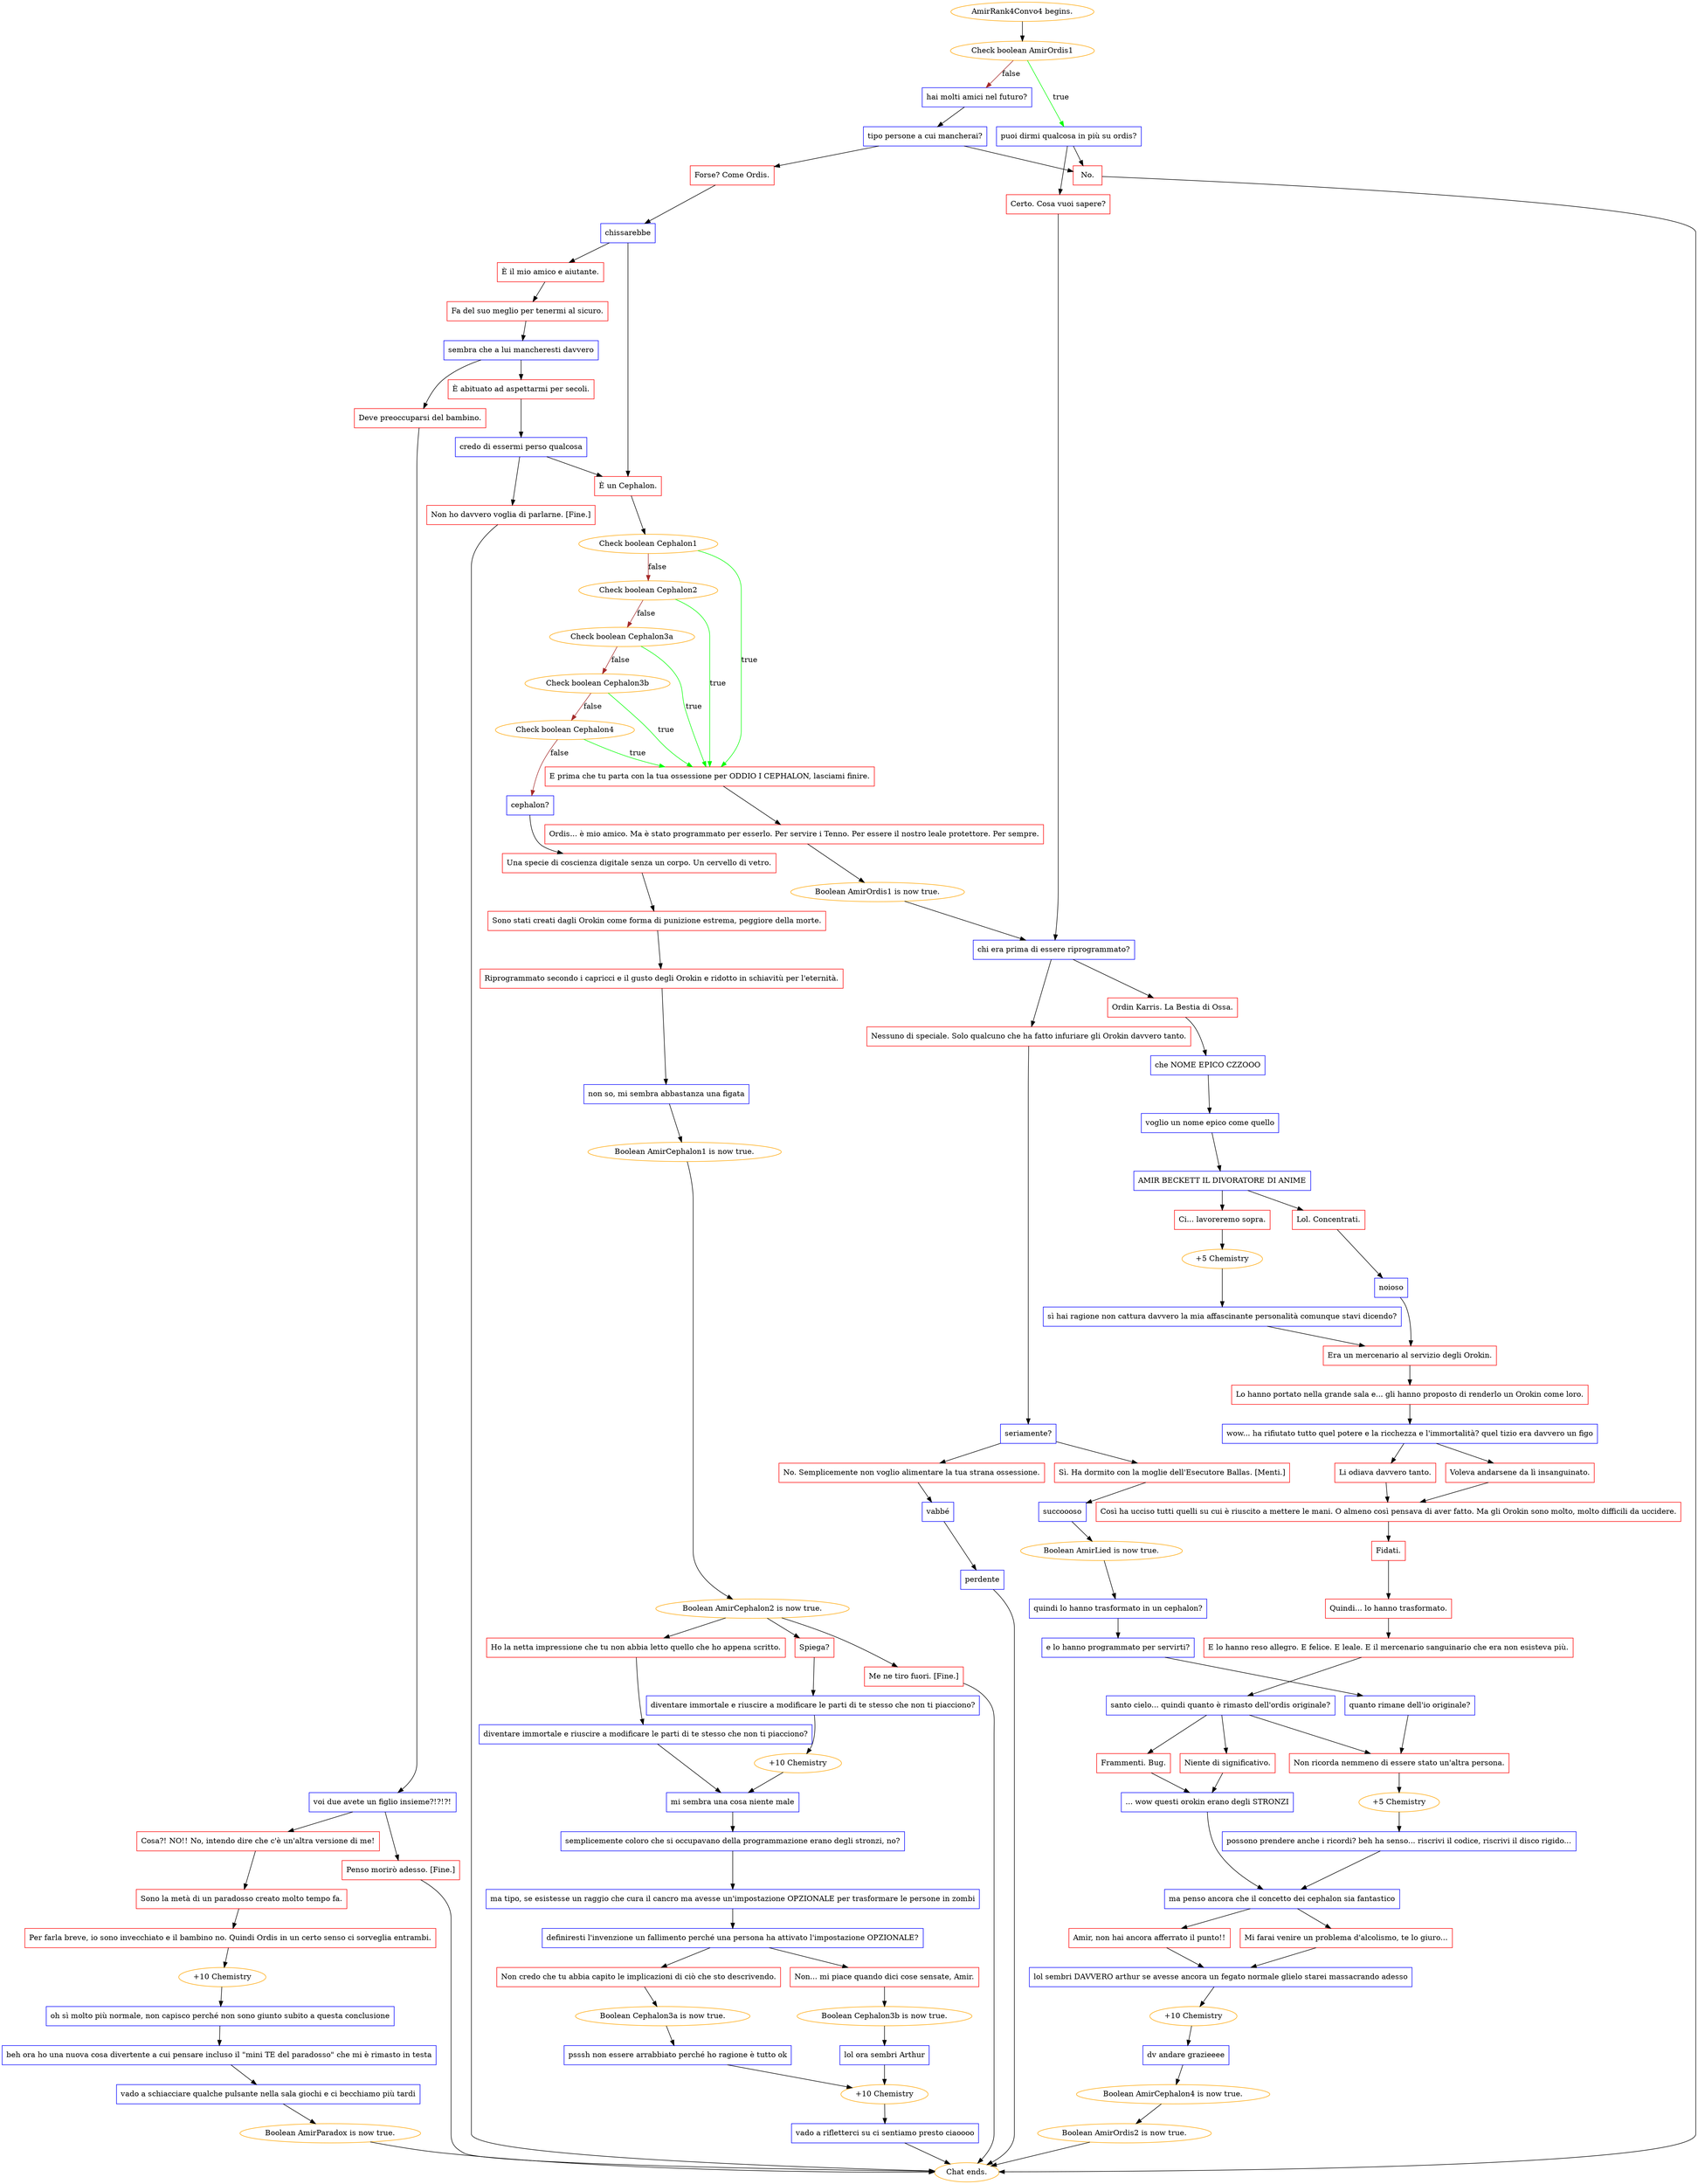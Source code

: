 digraph {
	"AmirRank4Convo4 begins." [color=orange];
		"AmirRank4Convo4 begins." -> j3071393708;
	j3071393708 [label="Check boolean AmirOrdis1",color=orange];
		j3071393708 -> j3021975019 [label=true,color=green];
		j3071393708 -> j3247020114 [label=false,color=brown];
	j3021975019 [label="puoi dirmi qualcosa in più su ordis?",shape=box,color=blue];
		j3021975019 -> j1007427516;
		j3021975019 -> j2221848430;
	j3247020114 [label="hai molti amici nel futuro?",shape=box,color=blue];
		j3247020114 -> j3804750272;
	j1007427516 [label="No.",shape=box,color=red];
		j1007427516 -> "Chat ends.";
	j2221848430 [label="Certo. Cosa vuoi sapere?",shape=box,color=red];
		j2221848430 -> j442276218;
	j3804750272 [label="tipo persone a cui mancherai?",shape=box,color=blue];
		j3804750272 -> j634428356;
		j3804750272 -> j1007427516;
	"Chat ends." [color=orange];
	j442276218 [label="chi era prima di essere riprogrammato?",shape=box,color=blue];
		j442276218 -> j71875701;
		j442276218 -> j3839445834;
	j634428356 [label="Forse? Come Ordis.",shape=box,color=red];
		j634428356 -> j802462086;
	j71875701 [label="Nessuno di speciale. Solo qualcuno che ha fatto infuriare gli Orokin davvero tanto.",shape=box,color=red];
		j71875701 -> j948186699;
	j3839445834 [label="Ordin Karris. La Bestia di Ossa.",shape=box,color=red];
		j3839445834 -> j3815138274;
	j802462086 [label="chissarebbe",shape=box,color=blue];
		j802462086 -> j1409466347;
		j802462086 -> j2762510706;
	j948186699 [label="seriamente?",shape=box,color=blue];
		j948186699 -> j3601995794;
		j948186699 -> j1859975917;
	j3815138274 [label="che NOME EPICO CZZOOO",shape=box,color=blue];
		j3815138274 -> j2798925553;
	j1409466347 [label="È il mio amico e aiutante.",shape=box,color=red];
		j1409466347 -> j3294752704;
	j2762510706 [label="È un Cephalon.",shape=box,color=red];
		j2762510706 -> j2703593324;
	j3601995794 [label="Sì. Ha dormito con la moglie dell'Esecutore Ballas. [Menti.]",shape=box,color=red];
		j3601995794 -> j305321218;
	j1859975917 [label="No. Semplicemente non voglio alimentare la tua strana ossessione.",shape=box,color=red];
		j1859975917 -> j4163519108;
	j2798925553 [label="voglio un nome epico come quello",shape=box,color=blue];
		j2798925553 -> j2842439095;
	j3294752704 [label="Fa del suo meglio per tenermi al sicuro.",shape=box,color=red];
		j3294752704 -> j207900097;
	j2703593324 [label="Check boolean Cephalon1",color=orange];
		j2703593324 -> j580980849 [label=true,color=green];
		j2703593324 -> j3179573232 [label=false,color=brown];
	j305321218 [label="succoooso",shape=box,color=blue];
		j305321218 -> j2698910583;
	j4163519108 [label="vabbé",shape=box,color=blue];
		j4163519108 -> j2014326801;
	j2842439095 [label="AMIR BECKETT IL DIVORATORE DI ANIME",shape=box,color=blue];
		j2842439095 -> j3105152981;
		j2842439095 -> j233433620;
	j207900097 [label="sembra che a lui mancheresti davvero",shape=box,color=blue];
		j207900097 -> j3961460814;
		j207900097 -> j2608433355;
	j580980849 [label="E prima che tu parta con la tua ossessione per ODDIO I CEPHALON, lasciami finire.",shape=box,color=red];
		j580980849 -> j785121930;
	j3179573232 [label="Check boolean Cephalon2",color=orange];
		j3179573232 -> j580980849 [label=true,color=green];
		j3179573232 -> j1411698572 [label=false,color=brown];
	j2698910583 [label="Boolean AmirLied is now true.",color=orange];
		j2698910583 -> j658665411;
	j2014326801 [label="perdente",shape=box,color=blue];
		j2014326801 -> "Chat ends.";
	j3105152981 [label="Lol. Concentrati.",shape=box,color=red];
		j3105152981 -> j4159829401;
	j233433620 [label="Ci... lavoreremo sopra.",shape=box,color=red];
		j233433620 -> j2505086533;
	j3961460814 [label="È abituato ad aspettarmi per secoli.",shape=box,color=red];
		j3961460814 -> j2067514618;
	j2608433355 [label="Deve preoccuparsi del bambino.",shape=box,color=red];
		j2608433355 -> j599526429;
	j785121930 [label="Ordis... è mio amico. Ma è stato programmato per esserlo. Per servire i Tenno. Per essere il nostro leale protettore. Per sempre.",shape=box,color=red];
		j785121930 -> j2003411968;
	j1411698572 [label="Check boolean Cephalon3a",color=orange];
		j1411698572 -> j580980849 [label=true,color=green];
		j1411698572 -> j1995044943 [label=false,color=brown];
	j658665411 [label="quindi lo hanno trasformato in un cephalon?",shape=box,color=blue];
		j658665411 -> j2418652373;
	j4159829401 [label="noioso",shape=box,color=blue];
		j4159829401 -> j730179499;
	j2505086533 [label="+5 Chemistry",color=orange];
		j2505086533 -> j3316418298;
	j2067514618 [label="credo di essermi perso qualcosa",shape=box,color=blue];
		j2067514618 -> j2384842962;
		j2067514618 -> j2762510706;
	j599526429 [label="voi due avete un figlio insieme?!?!?!",shape=box,color=blue];
		j599526429 -> j3790995862;
		j599526429 -> j3868761546;
	j2003411968 [label="Boolean AmirOrdis1 is now true.",color=orange];
		j2003411968 -> j442276218;
	j1995044943 [label="Check boolean Cephalon3b",color=orange];
		j1995044943 -> j580980849 [label=true,color=green];
		j1995044943 -> j3851203631 [label=false,color=brown];
	j2418652373 [label="e lo hanno programmato per servirti?",shape=box,color=blue];
		j2418652373 -> j1278426743;
	j730179499 [label="Era un mercenario al servizio degli Orokin.",shape=box,color=red];
		j730179499 -> j3459794099;
	j3316418298 [label="sì hai ragione non cattura davvero la mia affascinante personalità comunque stavi dicendo?",shape=box,color=blue];
		j3316418298 -> j730179499;
	j2384842962 [label="Non ho davvero voglia di parlarne. [Fine.]",shape=box,color=red];
		j2384842962 -> "Chat ends.";
	j3790995862 [label="Cosa?! NO!! No, intendo dire che c'è un'altra versione di me!",shape=box,color=red];
		j3790995862 -> j718962950;
	j3868761546 [label="Penso morirò adesso. [Fine.]",shape=box,color=red];
		j3868761546 -> "Chat ends.";
	j3851203631 [label="Check boolean Cephalon4",color=orange];
		j3851203631 -> j580980849 [label=true,color=green];
		j3851203631 -> j2480497532 [label=false,color=brown];
	j1278426743 [label="quanto rimane dell'io originale?",shape=box,color=blue];
		j1278426743 -> j1181774279;
	j3459794099 [label="Lo hanno portato nella grande sala e... gli hanno proposto di renderlo un Orokin come loro.",shape=box,color=red];
		j3459794099 -> j2518442313;
	j718962950 [label="Sono la metà di un paradosso creato molto tempo fa.",shape=box,color=red];
		j718962950 -> j2426411621;
	j2480497532 [label="cephalon?",shape=box,color=blue];
		j2480497532 -> j2514248378;
	j1181774279 [label="Non ricorda nemmeno di essere stato un'altra persona.",shape=box,color=red];
		j1181774279 -> j2805947084;
	j2518442313 [label="wow... ha rifiutato tutto quel potere e la ricchezza e l'immortalità? quel tizio era davvero un figo",shape=box,color=blue];
		j2518442313 -> j1156866277;
		j2518442313 -> j41348773;
	j2426411621 [label="Per farla breve, io sono invecchiato e il bambino no. Quindi Ordis in un certo senso ci sorveglia entrambi.",shape=box,color=red];
		j2426411621 -> j4064311830;
	j2514248378 [label="Una specie di coscienza digitale senza un corpo. Un cervello di vetro.",shape=box,color=red];
		j2514248378 -> j3043766907;
	j2805947084 [label="+5 Chemistry",color=orange];
		j2805947084 -> j3285882194;
	j1156866277 [label="Li odiava davvero tanto.",shape=box,color=red];
		j1156866277 -> j3498246967;
	j41348773 [label="Voleva andarsene da lì insanguinato.",shape=box,color=red];
		j41348773 -> j3498246967;
	j4064311830 [label="+10 Chemistry",color=orange];
		j4064311830 -> j2000003439;
	j3043766907 [label="Sono stati creati dagli Orokin come forma di punizione estrema, peggiore della morte.",shape=box,color=red];
		j3043766907 -> j1595807027;
	j3285882194 [label="possono prendere anche i ricordi? beh ha senso... riscrivi il codice, riscrivi il disco rigido...",shape=box,color=blue];
		j3285882194 -> j1309074533;
	j3498246967 [label="Così ha ucciso tutti quelli su cui è riuscito a mettere le mani. O almeno così pensava di aver fatto. Ma gli Orokin sono molto, molto difficili da uccidere.",shape=box,color=red];
		j3498246967 -> j2529900444;
	j2000003439 [label="oh sì molto più normale, non capisco perché non sono giunto subito a questa conclusione",shape=box,color=blue];
		j2000003439 -> j1574660745;
	j1595807027 [label="Riprogrammato secondo i capricci e il gusto degli Orokin e ridotto in schiavitù per l'eternità.",shape=box,color=red];
		j1595807027 -> j1588613122;
	j1309074533 [label="ma penso ancora che il concetto dei cephalon sia fantastico",shape=box,color=blue];
		j1309074533 -> j197703711;
		j1309074533 -> j2962210717;
	j2529900444 [label="Fidati.",shape=box,color=red];
		j2529900444 -> j1496155023;
	j1574660745 [label="beh ora ho una nuova cosa divertente a cui pensare incluso il \"mini TE del paradosso\" che mi è rimasto in testa",shape=box,color=blue];
		j1574660745 -> j233309648;
	j1588613122 [label="non so, mi sembra abbastanza una figata",shape=box,color=blue];
		j1588613122 -> j1188171645;
	j197703711 [label="Mi farai venire un problema d'alcolismo, te lo giuro...",shape=box,color=red];
		j197703711 -> j735147458;
	j2962210717 [label="Amir, non hai ancora afferrato il punto!!",shape=box,color=red];
		j2962210717 -> j735147458;
	j1496155023 [label="Quindi... lo hanno trasformato.",shape=box,color=red];
		j1496155023 -> j1666427043;
	j233309648 [label="vado a schiacciare qualche pulsante nella sala giochi e ci becchiamo più tardi",shape=box,color=blue];
		j233309648 -> j3046964038;
	j1188171645 [label="Boolean AmirCephalon1 is now true.",color=orange];
		j1188171645 -> j2160070556;
	j735147458 [label="lol sembri DAVVERO arthur se avesse ancora un fegato normale glielo starei massacrando adesso",shape=box,color=blue];
		j735147458 -> j2923322909;
	j1666427043 [label="E lo hanno reso allegro. E felice. E leale. E il mercenario sanguinario che era non esisteva più.",shape=box,color=red];
		j1666427043 -> j1135190569;
	j3046964038 [label="Boolean AmirParadox is now true.",color=orange];
		j3046964038 -> "Chat ends.";
	j2160070556 [label="Boolean AmirCephalon2 is now true.",color=orange];
		j2160070556 -> j1690678808;
		j2160070556 -> j4104270643;
		j2160070556 -> j702370288;
	j2923322909 [label="+10 Chemistry",color=orange];
		j2923322909 -> j2436736680;
	j1135190569 [label="santo cielo... quindi quanto è rimasto dell'ordis originale?",shape=box,color=blue];
		j1135190569 -> j1181774279;
		j1135190569 -> j3324242389;
		j1135190569 -> j1797180709;
	j1690678808 [label="Me ne tiro fuori. [Fine.]",shape=box,color=red];
		j1690678808 -> "Chat ends.";
	j4104270643 [label="Spiega?",shape=box,color=red];
		j4104270643 -> j3977350944;
	j702370288 [label="Ho la netta impressione che tu non abbia letto quello che ho appena scritto.",shape=box,color=red];
		j702370288 -> j3414660448;
	j2436736680 [label="dv andare grazieeee",shape=box,color=blue];
		j2436736680 -> j2139800532;
	j3324242389 [label="Frammenti. Bug.",shape=box,color=red];
		j3324242389 -> j4248548184;
	j1797180709 [label="Niente di significativo.",shape=box,color=red];
		j1797180709 -> j4248548184;
	j3977350944 [label="diventare immortale e riuscire a modificare le parti di te stesso che non ti piacciono?",shape=box,color=blue];
		j3977350944 -> j3166257344;
	j3414660448 [label="diventare immortale e riuscire a modificare le parti di te stesso che non ti piacciono?",shape=box,color=blue];
		j3414660448 -> j1400457645;
	j2139800532 [label="Boolean AmirCephalon4 is now true.",color=orange];
		j2139800532 -> j2302458893;
	j4248548184 [label="... wow questi orokin erano degli STRONZI",shape=box,color=blue];
		j4248548184 -> j1309074533;
	j3166257344 [label="+10 Chemistry",color=orange];
		j3166257344 -> j1400457645;
	j1400457645 [label="mi sembra una cosa niente male",shape=box,color=blue];
		j1400457645 -> j3745505760;
	j2302458893 [label="Boolean AmirOrdis2 is now true.",color=orange];
		j2302458893 -> "Chat ends.";
	j3745505760 [label="semplicemente coloro che si occupavano della programmazione erano degli stronzi, no?",shape=box,color=blue];
		j3745505760 -> j1251616633;
	j1251616633 [label="ma tipo, se esistesse un raggio che cura il cancro ma avesse un'impostazione OPZIONALE per trasformare le persone in zombi",shape=box,color=blue];
		j1251616633 -> j1579275431;
	j1579275431 [label="definiresti l'invenzione un fallimento perché una persona ha attivato l'impostazione OPZIONALE?",shape=box,color=blue];
		j1579275431 -> j2301850662;
		j1579275431 -> j1976542825;
	j2301850662 [label="Non... mi piace quando dici cose sensate, Amir.",shape=box,color=red];
		j2301850662 -> j873813911;
	j1976542825 [label="Non credo che tu abbia capito le implicazioni di ciò che sto descrivendo.",shape=box,color=red];
		j1976542825 -> j2282716738;
	j873813911 [label="Boolean Cephalon3b is now true.",color=orange];
		j873813911 -> j83756591;
	j2282716738 [label="Boolean Cephalon3a is now true.",color=orange];
		j2282716738 -> j303304453;
	j83756591 [label="lol ora sembri Arthur",shape=box,color=blue];
		j83756591 -> j2353311175;
	j303304453 [label="psssh non essere arrabbiato perché ho ragione è tutto ok",shape=box,color=blue];
		j303304453 -> j2353311175;
	j2353311175 [label="+10 Chemistry",color=orange];
		j2353311175 -> j1427291933;
	j1427291933 [label="vado a rifletterci su ci sentiamo presto ciaoooo",shape=box,color=blue];
		j1427291933 -> "Chat ends.";
}